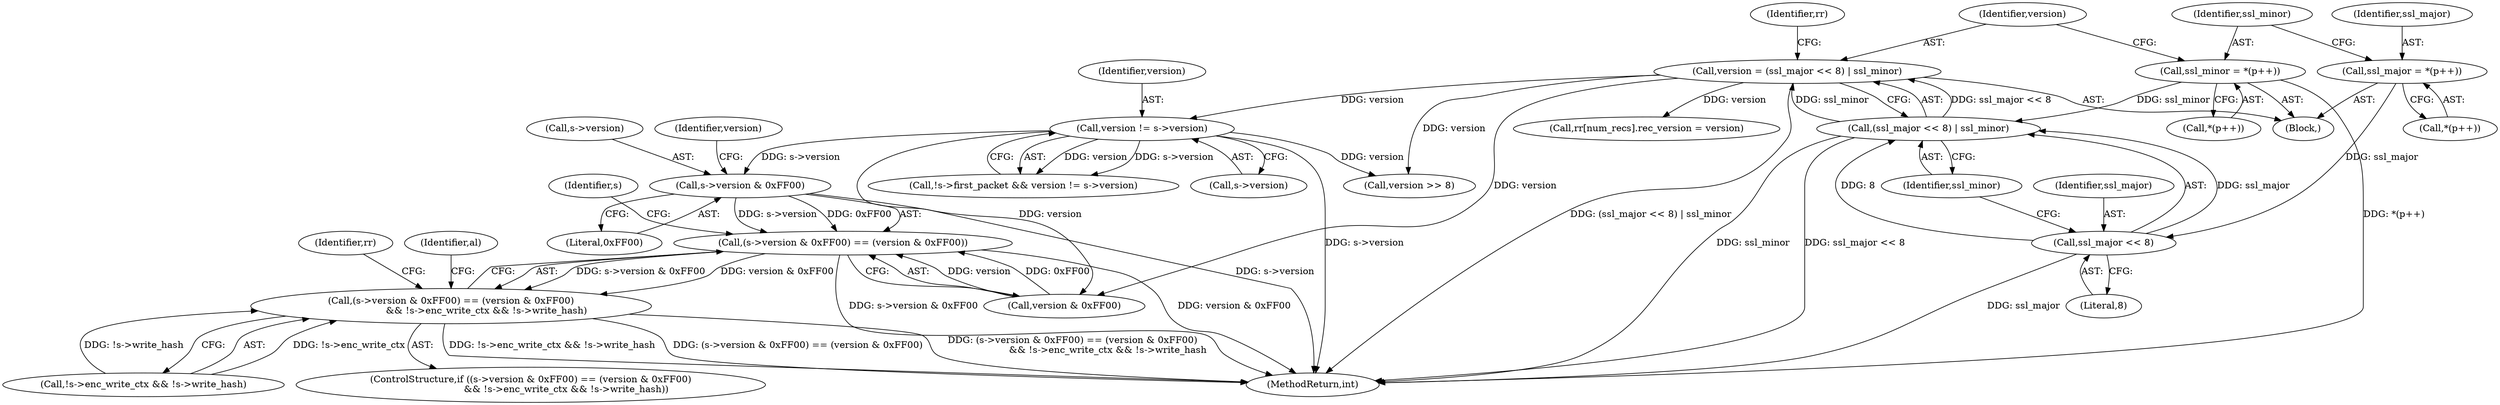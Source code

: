 digraph "0_openssl_4ad93618d26a3ea23d36ad5498ff4f59eff3a4d2_1@pointer" {
"1000410" [label="(Call,s->version & 0xFF00)"];
"1000398" [label="(Call,version != s->version)"];
"1000371" [label="(Call,version = (ssl_major << 8) | ssl_minor)"];
"1000373" [label="(Call,(ssl_major << 8) | ssl_minor)"];
"1000374" [label="(Call,ssl_major << 8)"];
"1000361" [label="(Call,ssl_major = *(p++))"];
"1000366" [label="(Call,ssl_minor = *(p++))"];
"1000409" [label="(Call,(s->version & 0xFF00) == (version & 0xFF00))"];
"1000408" [label="(Call,(s->version & 0xFF00) == (version & 0xFF00)\n                        && !s->enc_write_ctx && !s->write_hash)"];
"1000361" [label="(Call,ssl_major = *(p++))"];
"1000400" [label="(Call,s->version)"];
"1000409" [label="(Call,(s->version & 0xFF00) == (version & 0xFF00))"];
"1000378" [label="(Call,rr[num_recs].rec_version = version)"];
"1000366" [label="(Call,ssl_minor = *(p++))"];
"1000372" [label="(Identifier,version)"];
"1000411" [label="(Call,s->version)"];
"1000367" [label="(Identifier,ssl_minor)"];
"1000416" [label="(Identifier,version)"];
"1000368" [label="(Call,*(p++))"];
"1000399" [label="(Identifier,version)"];
"1000381" [label="(Identifier,rr)"];
"1000337" [label="(Block,)"];
"1000377" [label="(Identifier,ssl_minor)"];
"1001197" [label="(MethodReturn,int)"];
"1000408" [label="(Call,(s->version & 0xFF00) == (version & 0xFF00)\n                        && !s->enc_write_ctx && !s->write_hash)"];
"1000418" [label="(Call,!s->enc_write_ctx && !s->write_hash)"];
"1000415" [label="(Call,version & 0xFF00)"];
"1000410" [label="(Call,s->version & 0xFF00)"];
"1000374" [label="(Call,ssl_major << 8)"];
"1000363" [label="(Call,*(p++))"];
"1000376" [label="(Literal,8)"];
"1000375" [label="(Identifier,ssl_major)"];
"1000431" [label="(Identifier,rr)"];
"1000407" [label="(ControlStructure,if ((s->version & 0xFF00) == (version & 0xFF00)\n                        && !s->enc_write_ctx && !s->write_hash))"];
"1000373" [label="(Call,(ssl_major << 8) | ssl_minor)"];
"1000371" [label="(Call,version = (ssl_major << 8) | ssl_minor)"];
"1000362" [label="(Identifier,ssl_major)"];
"1000421" [label="(Identifier,s)"];
"1000398" [label="(Call,version != s->version)"];
"1000393" [label="(Call,!s->first_packet && version != s->version)"];
"1000444" [label="(Identifier,al)"];
"1000449" [label="(Call,version >> 8)"];
"1000414" [label="(Literal,0xFF00)"];
"1000410" -> "1000409"  [label="AST: "];
"1000410" -> "1000414"  [label="CFG: "];
"1000411" -> "1000410"  [label="AST: "];
"1000414" -> "1000410"  [label="AST: "];
"1000416" -> "1000410"  [label="CFG: "];
"1000410" -> "1001197"  [label="DDG: s->version"];
"1000410" -> "1000409"  [label="DDG: s->version"];
"1000410" -> "1000409"  [label="DDG: 0xFF00"];
"1000398" -> "1000410"  [label="DDG: s->version"];
"1000398" -> "1000393"  [label="AST: "];
"1000398" -> "1000400"  [label="CFG: "];
"1000399" -> "1000398"  [label="AST: "];
"1000400" -> "1000398"  [label="AST: "];
"1000393" -> "1000398"  [label="CFG: "];
"1000398" -> "1001197"  [label="DDG: s->version"];
"1000398" -> "1000393"  [label="DDG: version"];
"1000398" -> "1000393"  [label="DDG: s->version"];
"1000371" -> "1000398"  [label="DDG: version"];
"1000398" -> "1000415"  [label="DDG: version"];
"1000398" -> "1000449"  [label="DDG: version"];
"1000371" -> "1000337"  [label="AST: "];
"1000371" -> "1000373"  [label="CFG: "];
"1000372" -> "1000371"  [label="AST: "];
"1000373" -> "1000371"  [label="AST: "];
"1000381" -> "1000371"  [label="CFG: "];
"1000371" -> "1001197"  [label="DDG: (ssl_major << 8) | ssl_minor"];
"1000373" -> "1000371"  [label="DDG: ssl_major << 8"];
"1000373" -> "1000371"  [label="DDG: ssl_minor"];
"1000371" -> "1000378"  [label="DDG: version"];
"1000371" -> "1000415"  [label="DDG: version"];
"1000371" -> "1000449"  [label="DDG: version"];
"1000373" -> "1000377"  [label="CFG: "];
"1000374" -> "1000373"  [label="AST: "];
"1000377" -> "1000373"  [label="AST: "];
"1000373" -> "1001197"  [label="DDG: ssl_minor"];
"1000373" -> "1001197"  [label="DDG: ssl_major << 8"];
"1000374" -> "1000373"  [label="DDG: ssl_major"];
"1000374" -> "1000373"  [label="DDG: 8"];
"1000366" -> "1000373"  [label="DDG: ssl_minor"];
"1000374" -> "1000376"  [label="CFG: "];
"1000375" -> "1000374"  [label="AST: "];
"1000376" -> "1000374"  [label="AST: "];
"1000377" -> "1000374"  [label="CFG: "];
"1000374" -> "1001197"  [label="DDG: ssl_major"];
"1000361" -> "1000374"  [label="DDG: ssl_major"];
"1000361" -> "1000337"  [label="AST: "];
"1000361" -> "1000363"  [label="CFG: "];
"1000362" -> "1000361"  [label="AST: "];
"1000363" -> "1000361"  [label="AST: "];
"1000367" -> "1000361"  [label="CFG: "];
"1000366" -> "1000337"  [label="AST: "];
"1000366" -> "1000368"  [label="CFG: "];
"1000367" -> "1000366"  [label="AST: "];
"1000368" -> "1000366"  [label="AST: "];
"1000372" -> "1000366"  [label="CFG: "];
"1000366" -> "1001197"  [label="DDG: *(p++)"];
"1000409" -> "1000408"  [label="AST: "];
"1000409" -> "1000415"  [label="CFG: "];
"1000415" -> "1000409"  [label="AST: "];
"1000421" -> "1000409"  [label="CFG: "];
"1000408" -> "1000409"  [label="CFG: "];
"1000409" -> "1001197"  [label="DDG: s->version & 0xFF00"];
"1000409" -> "1001197"  [label="DDG: version & 0xFF00"];
"1000409" -> "1000408"  [label="DDG: s->version & 0xFF00"];
"1000409" -> "1000408"  [label="DDG: version & 0xFF00"];
"1000415" -> "1000409"  [label="DDG: version"];
"1000415" -> "1000409"  [label="DDG: 0xFF00"];
"1000408" -> "1000407"  [label="AST: "];
"1000408" -> "1000418"  [label="CFG: "];
"1000418" -> "1000408"  [label="AST: "];
"1000431" -> "1000408"  [label="CFG: "];
"1000444" -> "1000408"  [label="CFG: "];
"1000408" -> "1001197"  [label="DDG: (s->version & 0xFF00) == (version & 0xFF00)"];
"1000408" -> "1001197"  [label="DDG: (s->version & 0xFF00) == (version & 0xFF00)\n                        && !s->enc_write_ctx && !s->write_hash"];
"1000408" -> "1001197"  [label="DDG: !s->enc_write_ctx && !s->write_hash"];
"1000418" -> "1000408"  [label="DDG: !s->enc_write_ctx"];
"1000418" -> "1000408"  [label="DDG: !s->write_hash"];
}
